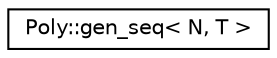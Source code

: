 digraph "Graphical Class Hierarchy"
{
  edge [fontname="Helvetica",fontsize="10",labelfontname="Helvetica",labelfontsize="10"];
  node [fontname="Helvetica",fontsize="10",shape=record];
  rankdir="LR";
  Node0 [label="Poly::gen_seq\< N, T \>",height=0.2,width=0.4,color="black", fillcolor="white", style="filled",URL="$struct_poly_1_1gen__seq.html"];
}
